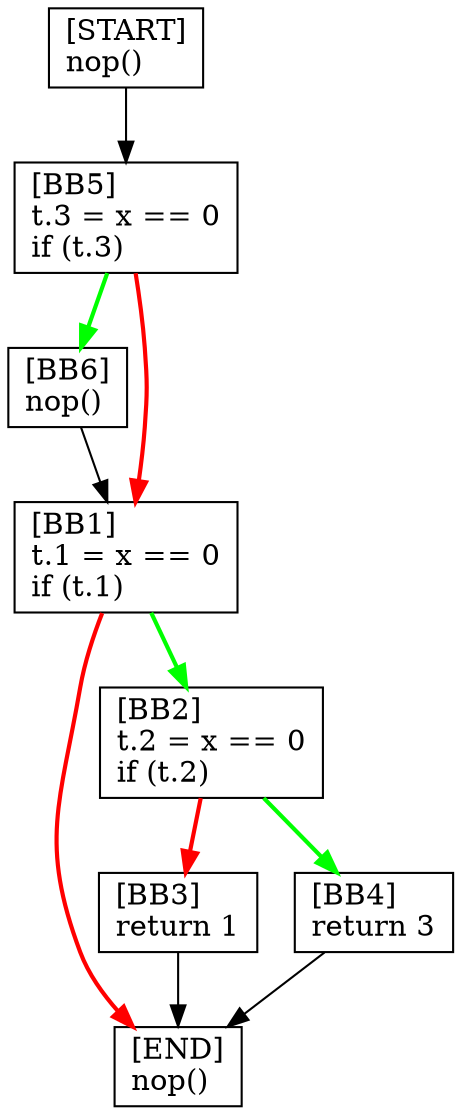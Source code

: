 digraph {
  node [shape=box]
  BB6 [label="[BB6]\lnop()\l"];
  BB1 [label="[BB1]\lt.1 = x == 0\lif (t.1)\l"];
  START [label="[START]\lnop()\l"];
  END [label="[END]\lnop()\l"];
  BB2 [label="[BB2]\lt.2 = x == 0\lif (t.2)\l"];
  BB3 [label="[BB3]\lreturn 1\l"];
  BB4 [label="[BB4]\lreturn 3\l"];
  BB5 [label="[BB5]\lt.3 = x == 0\lif (t.3)\l"];
  BB2 -> BB4 [color=green, penwidth=2];
  BB4 -> END;
  BB6 -> BB1;
  BB1 -> END [color=red, penwidth=2];
  BB3 -> END;
  BB5 -> BB6 [color=green, penwidth=2];
  BB2 -> BB3 [color=red, penwidth=2];
  START -> BB5;
  BB5 -> BB1 [color=red, penwidth=2];
  BB1 -> BB2 [color=green, penwidth=2];
}
